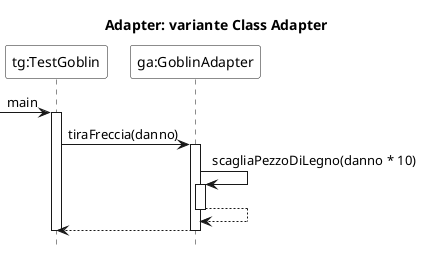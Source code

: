 ' Documentazione: https://plantuml.com/sequence-diagram

@startuml
' START STYLE
skinparam {
	monochrome true
	'shadowing false
}
skinparam sequence {
	participantBackgroundColor white
}
hide footbox
' END STYLE

title Adapter: variante Class Adapter

' Aggiungo delle etichette
participant "tg:TestGoblin" as tg
participant "ga:GoblinAdapter" as ga

-> tg: main
activate tg

tg -> ga: tiraFreccia(danno)
activate ga

ga -> ga: scagliaPezzoDiLegno(danno * 10)
activate ga

ga --> ga
deactivate ga

ga --> tg
deactivate ga

deactivate tg

@enduml